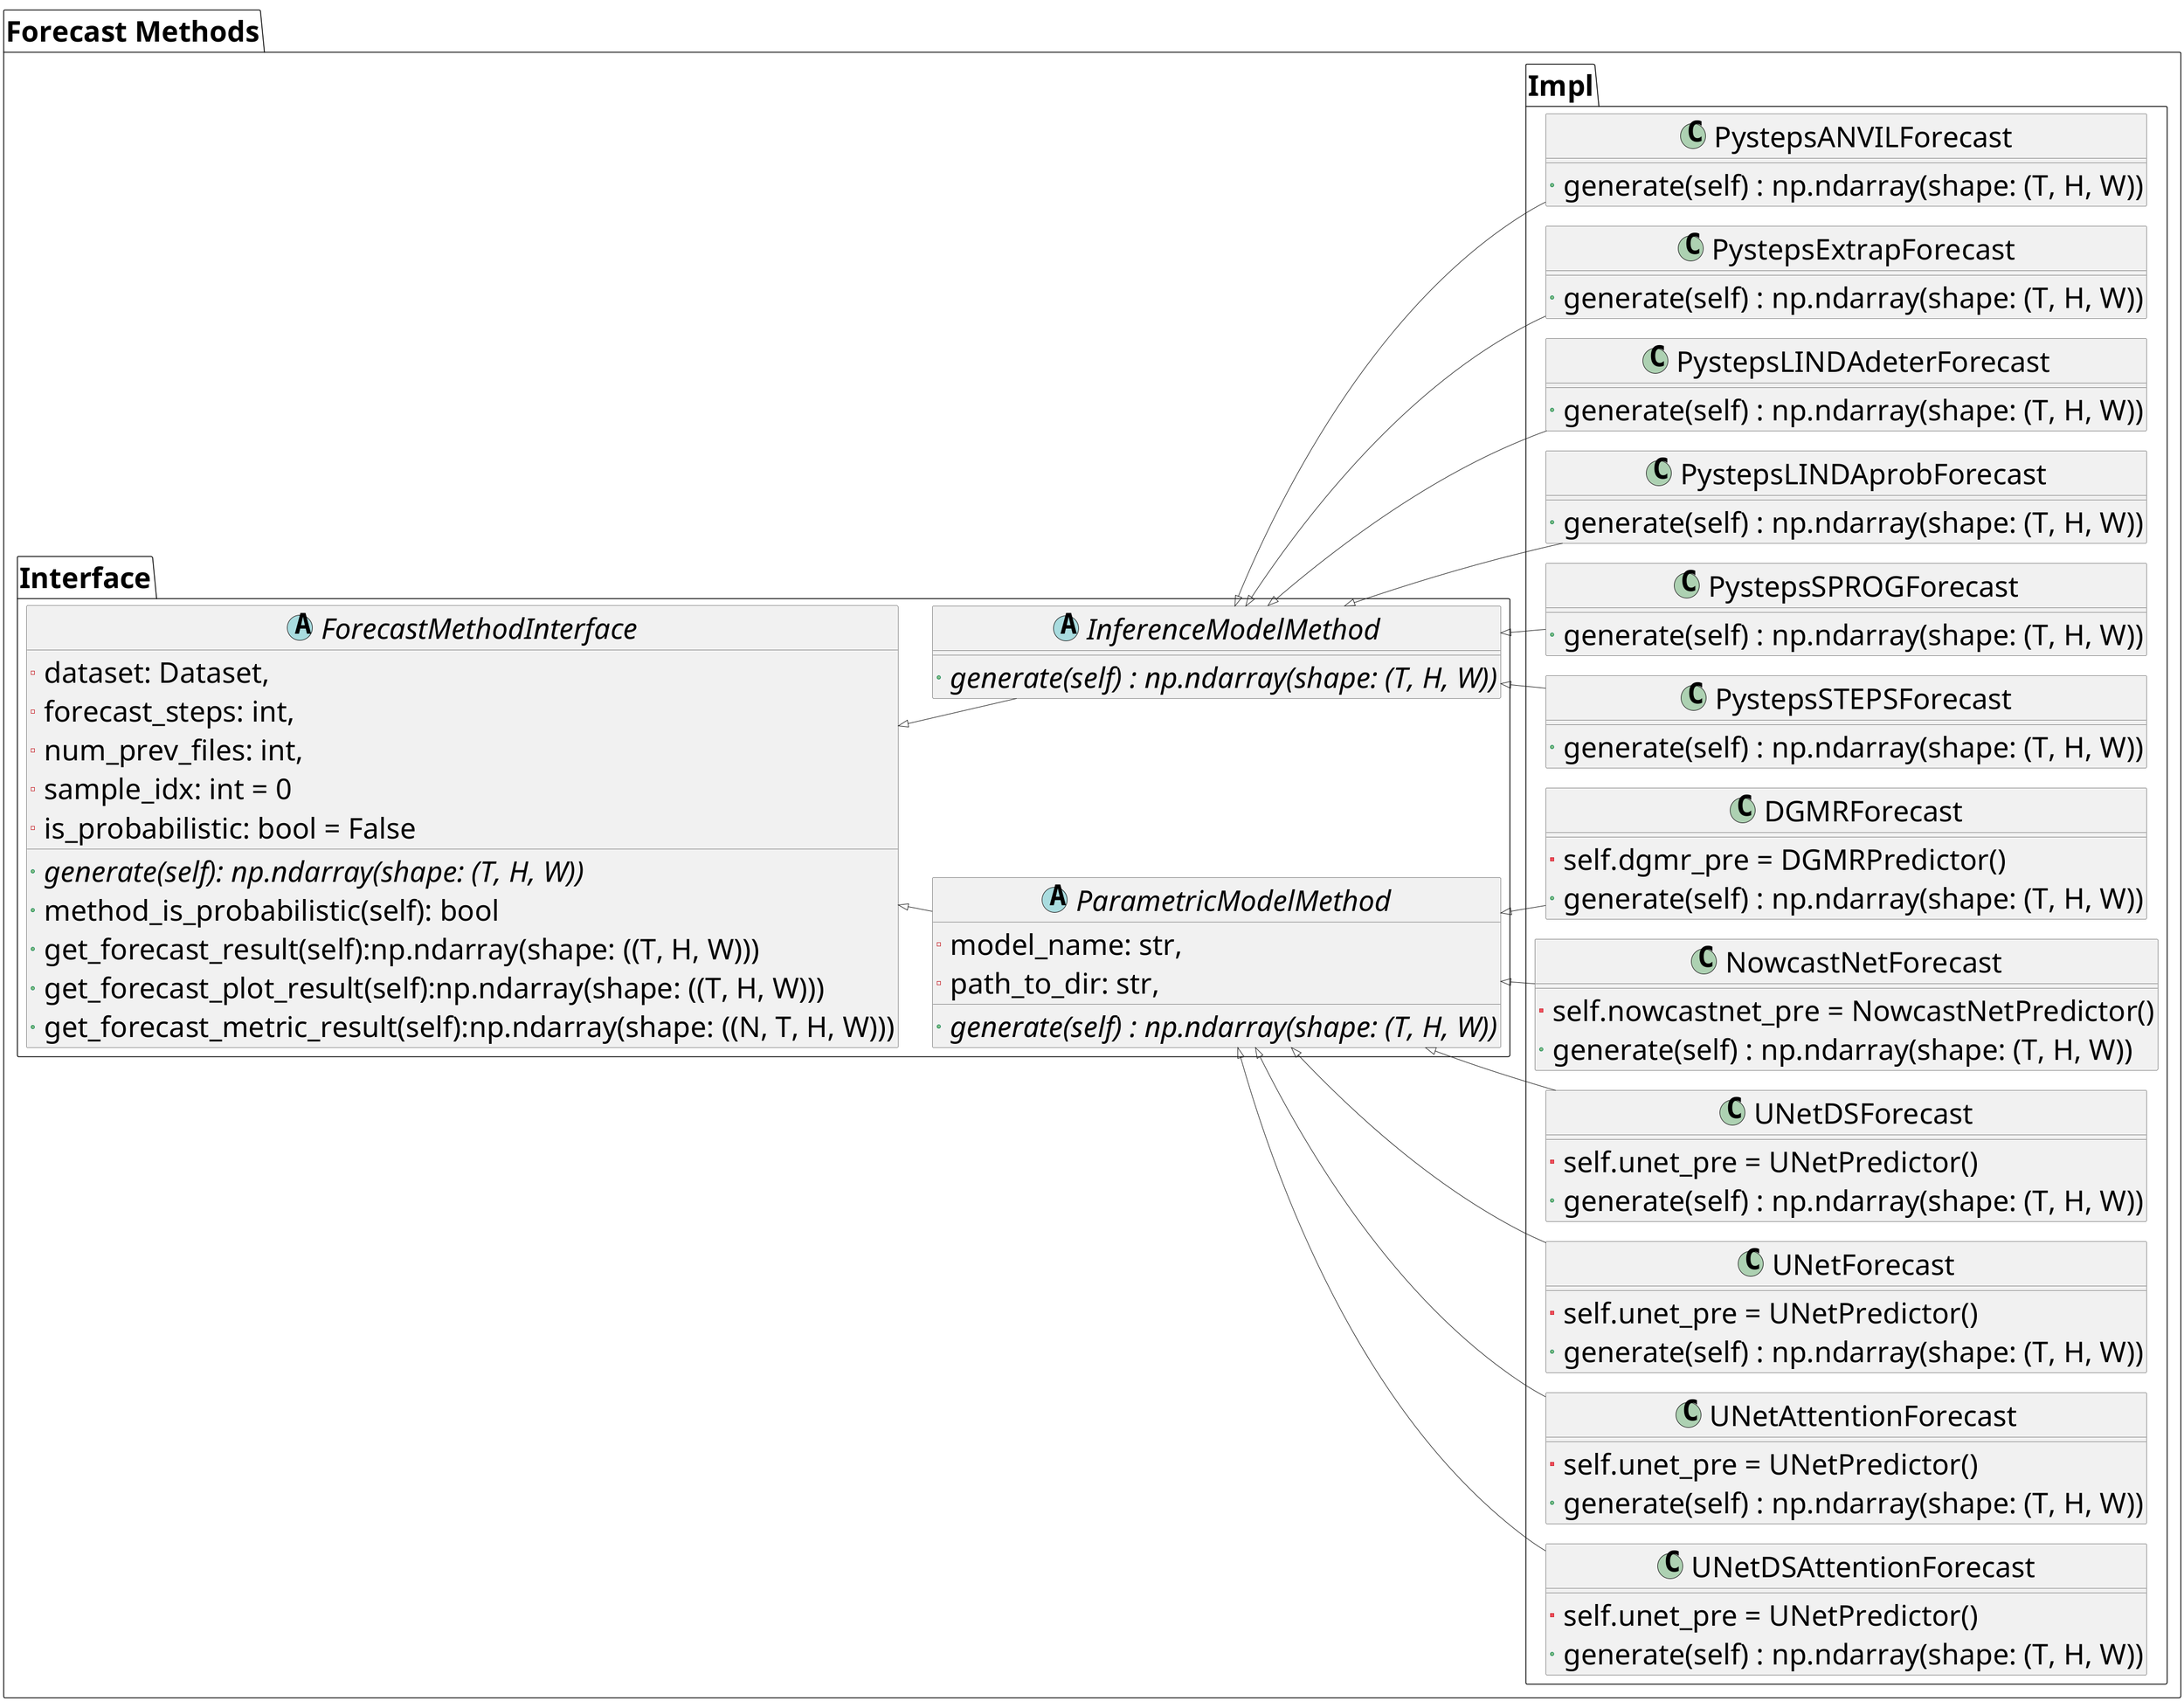 @startuml
left to right direction
skinparam defaultFontSize 50
'==============================
' Package: Forecast Methods
'==============================
package "Forecast Methods" {
    package "Interface" {
        ' Defining prediction methods base/interface
        abstract class ForecastMethodInterface {
            - dataset: Dataset,
            - forecast_steps: int,
            - num_prev_files: int,
            - sample_idx: int = 0
            - is_probabilistic: bool = False
            {abstract} + generate(self): np.ndarray(shape: (T, H, W))
            + method_is_probabilistic(self): bool
            + get_forecast_result(self):np.ndarray(shape: ((T, H, W)))
            + get_forecast_plot_result(self):np.ndarray(shape: ((T, H, W)))
            + get_forecast_metric_result(self):np.ndarray(shape: ((N, T, H, W)))
        }
        abstract class ParametricModelMethod {
             - model_name: str,
             - path_to_dir: str,

            {abstract} + generate(self) : np.ndarray(shape: (T, H, W))
        }
        abstract class InferenceModelMethod {
            {abstract} + generate(self) : np.ndarray(shape: (T, H, W))
        }
    }

    package "Impl" {
        class DGMRForecast {
            - self.dgmr_pre = DGMRPredictor()
            + generate(self) : np.ndarray(shape: (T, H, W))
        }
        class NowcastNetForecast {
            - self.nowcastnet_pre = NowcastNetPredictor()
            + generate(self) : np.ndarray(shape: (T, H, W))
        }
        class PystepsANVILForecast {
            + generate(self) : np.ndarray(shape: (T, H, W))
        }
        class PystepsExtrapForecast {
            + generate(self) : np.ndarray(shape: (T, H, W))
        }
        class PystepsLINDAdeterForecast {
            + generate(self) : np.ndarray(shape: (T, H, W))
        }
        class PystepsLINDAprobForecast {
            + generate(self) : np.ndarray(shape: (T, H, W))
        }
        class PystepsSPROGForecast {
            + generate(self) : np.ndarray(shape: (T, H, W))
        }
        class PystepsSTEPSForecast {
            + generate(self) : np.ndarray(shape: (T, H, W))
        }
        class UNetAttentionForecast {
            -  self.unet_pre = UNetPredictor()
            + generate(self) : np.ndarray(shape: (T, H, W))
        }
        class UNetDSAttentionForecast {
            -  self.unet_pre = UNetPredictor()
            + generate(self) : np.ndarray(shape: (T, H, W))
        }
        class UNetDSForecast {
            -  self.unet_pre = UNetPredictor()
            + generate(self) : np.ndarray(shape: (T, H, W))
        }
        class UNetForecast {
            -  self.unet_pre = UNetPredictor()
            + generate(self) : np.ndarray(shape: (T, H, W))
        }
    }
}

''==============================
'' Package: Results Providers
''==============================
'package "Results Providers" {
'    package "Interface" {
'        interface PredictProviderInterface {
'            - dataset: Dataset,
'            - model_name: str,
'            - path_to_dir: str,
'            - forecast_steps: int,
'            - num_prev_files: int,
'            - sample_idx: int = 0
'            + get_prediction(self) : np.ndarray(shape: (T, H, W))
'        }
'    }
'    package "Impl" {
'        class DGMRPredicting {
'            + get_prediction() : np.ndarray(shape: (T, H, W))
'        }
'        class NowcastNetPredicting {
'            + get_prediction() : np.ndarray(shape: (T, H, W))
'        }
'        class UNetPredicting {
'            + get_prediction() : np.ndarray(shape: (T, H, W))
'        }
'    }
'}

'==============================
' Inheritance and implementation relationships between classes
'==============================
ForecastMethodInterface <|-- ParametricModelMethod
ForecastMethodInterface <|-- InferenceModelMethod

ParametricModelMethod <|-- DGMRForecast
ParametricModelMethod <|-- NowcastNetForecast
InferenceModelMethod <|-- PystepsANVILForecast
InferenceModelMethod <|-- PystepsExtrapForecast
InferenceModelMethod <|-- PystepsLINDAdeterForecast
InferenceModelMethod <|-- PystepsLINDAprobForecast
InferenceModelMethod <|-- PystepsSPROGForecast
InferenceModelMethod <|-- PystepsSTEPSForecast
ParametricModelMethod <|-- UNetAttentionForecast
ParametricModelMethod <|-- UNetDSAttentionForecast
ParametricModelMethod <|-- UNetDSForecast
ParametricModelMethod <|-- UNetForecast

'' Results Providers
'PredictProviderInterface <|.. DGMRPredicting
'PredictProviderInterface <|.. NowcastNetPredicting
'PredictProviderInterface <|.. UNetPredicting

@enduml
